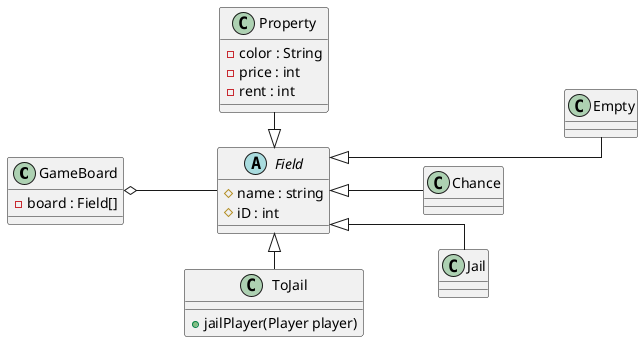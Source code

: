 @startuml
'https://plantuml.com/class-diagram
skinparam linetype ortho
left to right direction

class GameBoard{
 - board : Field[]
}


abstract Field {
 # name : string
 # iD : int
}

class Property {
 - color : String
 - price : int
 - rent : int
}
class Empty{

}

class Chance {

}

class Jail {

}

class ToJail {
 + jailPlayer(Player player)
}

GameBoard o-- Field

Field <|-left- Property
Field <|--- Empty
Field <|-- Chance
Field <|-- Jail
Field <|-right- ToJail

@enduml